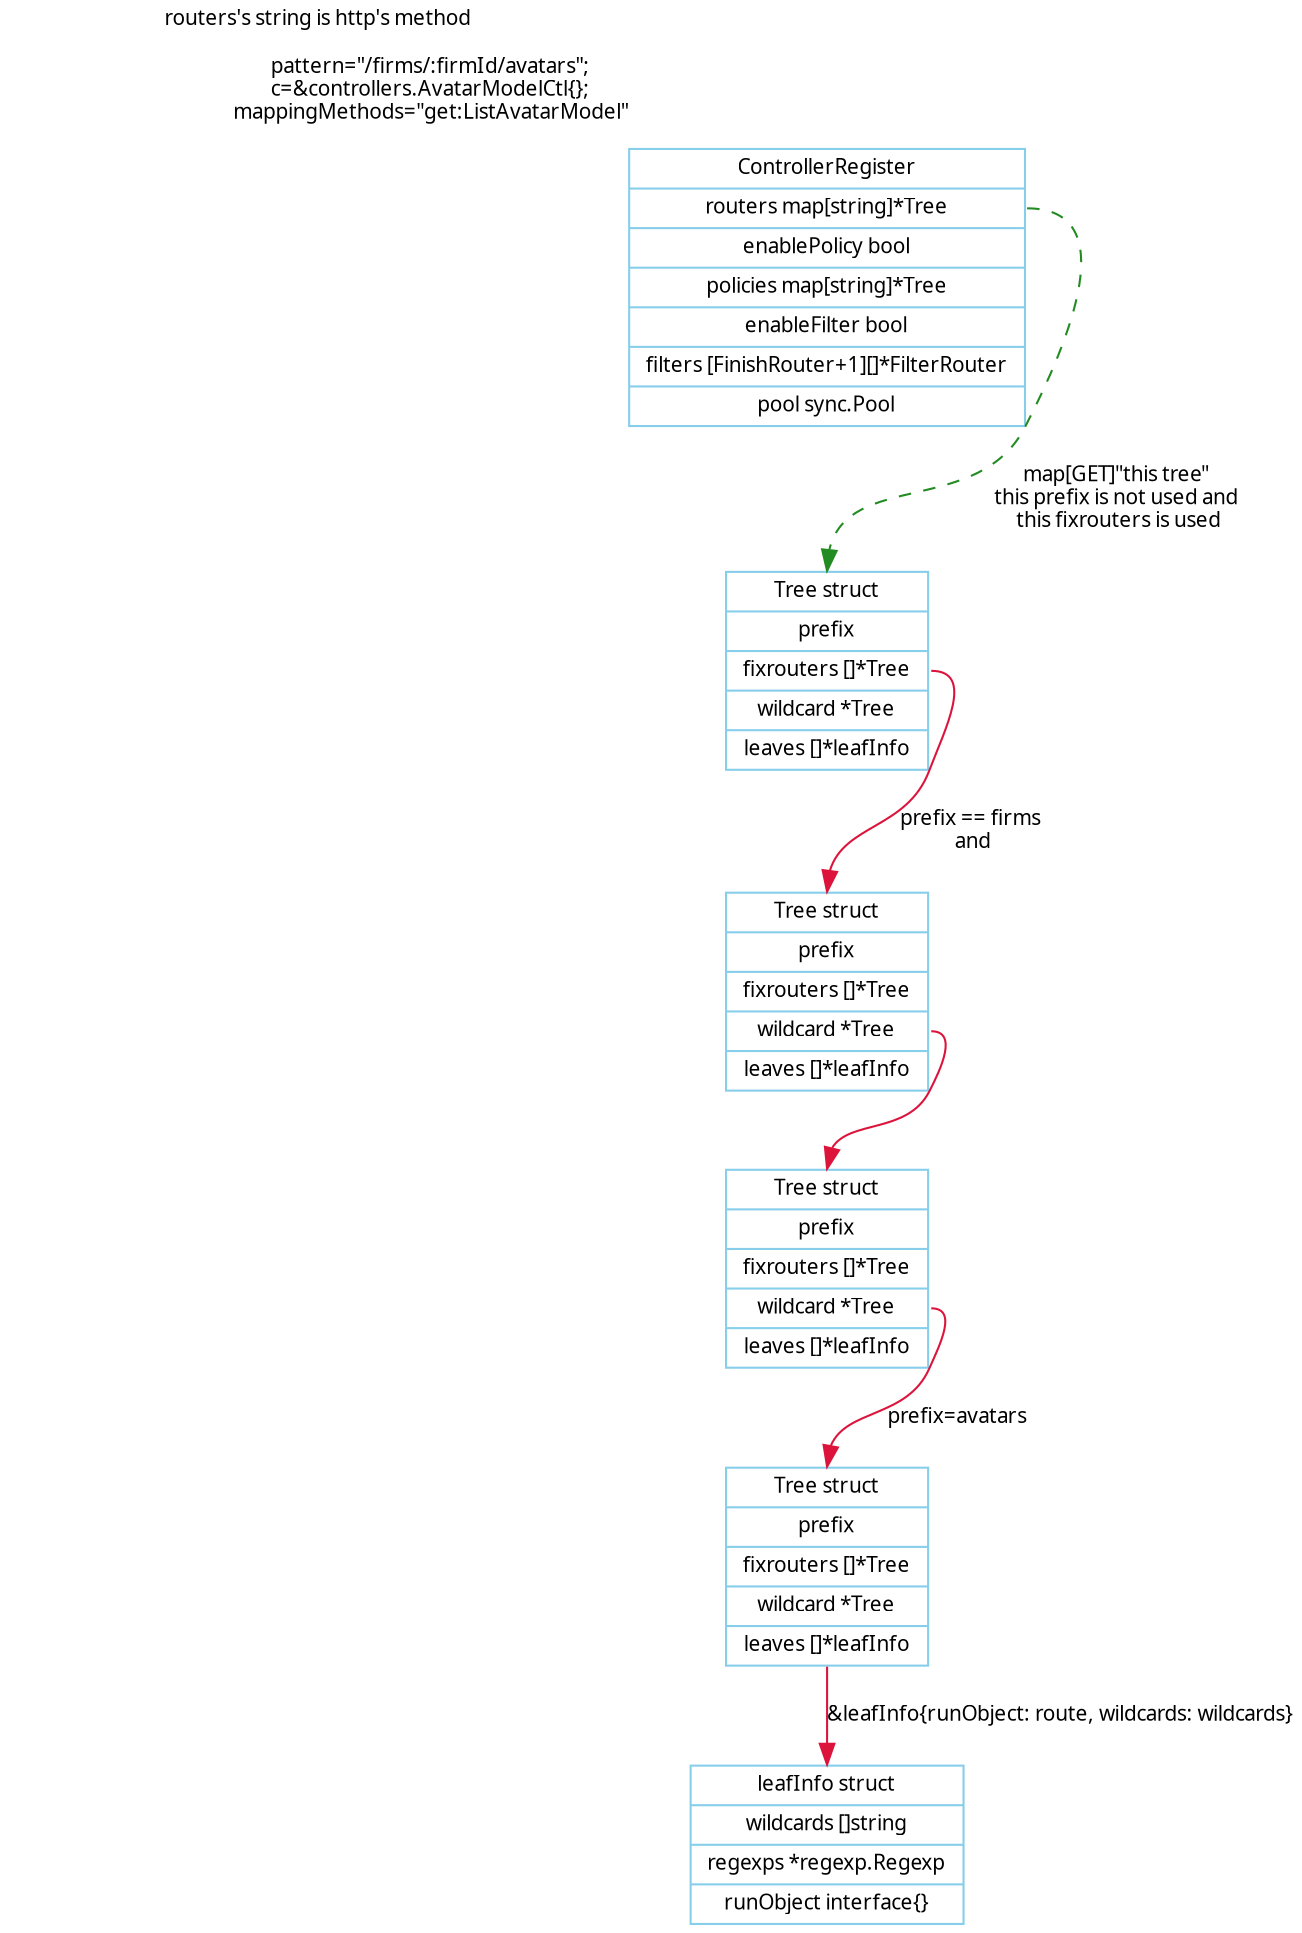 
digraph beegoRouter{
	fontname = "Verdana";
	fontsize = 10;
	rankdir=TB;

	node [fontname = "Verdana", fontsize = 10, color="skyblue", shape="record"];
	edge [fontname = "Verdana", fontsize = 10, color="crimson", style="solid"];





// ---------------------First------------------------------------

    	ControllerRegister [label="{<head>ControllerRegister\
			|<routers>routers map[string]*Tree\
			|<enablePolicy>enablePolicy bool\
			|<policies>policies map[string]*Tree\
			|<enableFilter>enableFilter bool\
			|<filters>filters [FinishRouter+1][]*FilterRouter\
			|<pool>pool sync.Pool}" xlabel="routers's string is http's method\n\n \
						pattern=\"/firms/:firmId/avatars\";\n    \
					        c=&controllers.AvatarModelCtl{};\n      \
						mappingMethods=\"get:ListAvatarModel\"\r \
			"];

        
	Tree [label="{<head>Tree struct|<prefix>prefix\
		|<fixrouters>fixrouters []*Tree\
		|<wildcard>wildcard *Tree\
		|<leaves>leaves []*leafInfo}"];


	ControllerRegister:routers->Tree:head[
			label="map[GET]\"this tree\"\n this prefix is not used and \n this fixrouters is used",
	        	style="dashed", 
			color="forestgreen"]
         

//.....................
	//rankdir=LR;
//.....................





// ------label expressed this SubTree context-------------


	SubTree [label="{<head>Tree struct|<prefix>prefix\
		|<fixrouters>fixrouters []*Tree\
		|<wildcard>wildcard *Tree\
		|<leaves>leaves []*leafInfo}"];


	Tree:fixrouters->SubTree:head[
			label="prefix == firms \n and "

	]

// ---------------------------------------------------------

	SubTree2 [label="{<head>Tree struct|<prefix>prefix\
		|<fixrouters>fixrouters []*Tree\
		|<wildcard>wildcard *Tree\
		|<leaves>leaves []*leafInfo}"];


	SubTree:wildcard->SubTree2:head[
			label=""

	]


// ---------------------------------------------------------

	SubTree3 [label="{<head>Tree struct|<prefix>prefix\
		|<fixrouters>fixrouters []*Tree\
		|<wildcard>wildcard *Tree\
		|<leaves>leaves []*leafInfo}"];


	SubTree2:wildcard->SubTree3:head[
			label="prefix=avatars"

	]


// ---------------------------------------------------------

  	leafInfo [label="{<head>leafInfo struct\
		|<wildcards>wildcards []string\
		|<regexps>regexps *regexp.Regexp\
		|<runObject>runObject interface\{\}}"];



	SubTree3:leaves->leafInfo:head[
			label="&leafInfo{runObject: route, wildcards: wildcards}"

	]




}
